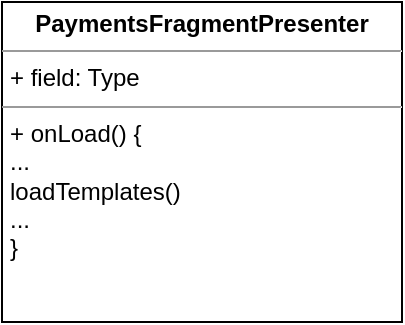 <mxfile version="20.2.7" type="github">
  <diagram id="OkXJPPf4mqZUIWofUpiw" name="Страница 1">
    <mxGraphModel dx="946" dy="600" grid="1" gridSize="10" guides="1" tooltips="1" connect="1" arrows="1" fold="1" page="1" pageScale="1" pageWidth="827" pageHeight="1169" math="0" shadow="0">
      <root>
        <mxCell id="0" />
        <mxCell id="1" parent="0" />
        <mxCell id="6FppcSKGq-7Tj9b7rBeB-1" value="&lt;p style=&quot;margin:0px;margin-top:4px;text-align:center;&quot;&gt;&lt;b&gt;PaymentsFragmentPresenter&lt;/b&gt;&lt;/p&gt;&lt;hr size=&quot;1&quot;&gt;&lt;p style=&quot;margin:0px;margin-left:4px;&quot;&gt;+ field: Type&lt;/p&gt;&lt;hr size=&quot;1&quot;&gt;&lt;p style=&quot;margin:0px;margin-left:4px;&quot;&gt;+ onLoad() {&lt;/p&gt;&lt;p style=&quot;margin:0px;margin-left:4px;&quot;&gt;...&lt;br&gt;&lt;/p&gt;&lt;p style=&quot;margin:0px;margin-left:4px;&quot;&gt;loadTemplates()&lt;/p&gt;&lt;p style=&quot;margin:0px;margin-left:4px;&quot;&gt;...&lt;br&gt;&lt;/p&gt;&lt;p style=&quot;margin:0px;margin-left:4px;&quot;&gt;}&lt;br&gt;&lt;/p&gt;" style="verticalAlign=top;align=left;overflow=fill;fontSize=12;fontFamily=Helvetica;html=1;" vertex="1" parent="1">
          <mxGeometry x="80" y="80" width="200" height="160" as="geometry" />
        </mxCell>
      </root>
    </mxGraphModel>
  </diagram>
</mxfile>
